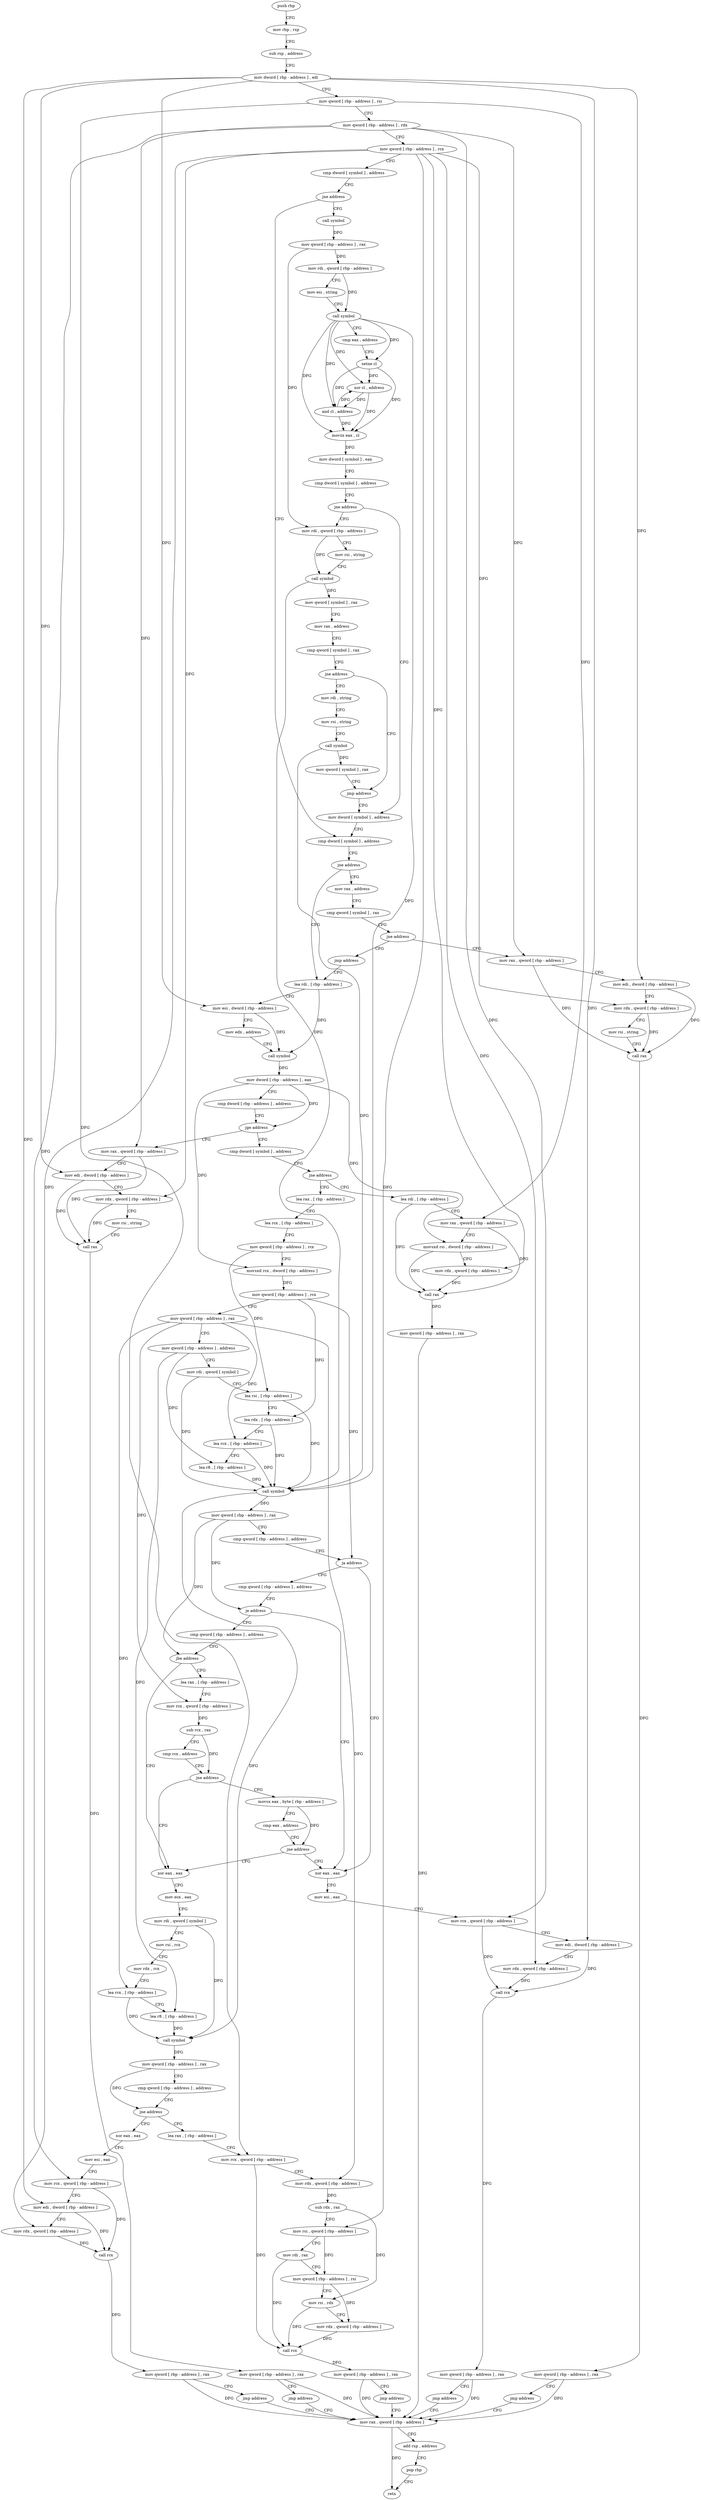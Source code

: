 digraph "func" {
"4217472" [label = "push rbp" ]
"4217473" [label = "mov rbp , rsp" ]
"4217476" [label = "sub rsp , address" ]
"4217483" [label = "mov dword [ rbp - address ] , edi" ]
"4217486" [label = "mov qword [ rbp - address ] , rsi" ]
"4217490" [label = "mov qword [ rbp - address ] , rdx" ]
"4217494" [label = "mov qword [ rbp - address ] , rcx" ]
"4217498" [label = "cmp dword [ symbol ] , address" ]
"4217506" [label = "jne address" ]
"4217668" [label = "cmp dword [ symbol ] , address" ]
"4217512" [label = "call symbol" ]
"4217676" [label = "jne address" ]
"4217740" [label = "lea rdi , [ rbp - address ]" ]
"4217682" [label = "mov rax , address" ]
"4217517" [label = "mov qword [ rbp - address ] , rax" ]
"4217521" [label = "mov rdi , qword [ rbp - address ]" ]
"4217525" [label = "mov esi , string" ]
"4217530" [label = "call symbol" ]
"4217535" [label = "cmp eax , address" ]
"4217538" [label = "setne cl" ]
"4217541" [label = "xor cl , address" ]
"4217544" [label = "and cl , address" ]
"4217547" [label = "movzx eax , cl" ]
"4217550" [label = "mov dword [ symbol ] , eax" ]
"4217557" [label = "cmp dword [ symbol ] , address" ]
"4217565" [label = "jne address" ]
"4217657" [label = "mov dword [ symbol ] , address" ]
"4217571" [label = "mov rdi , qword [ rbp - address ]" ]
"4217744" [label = "mov esi , dword [ rbp - address ]" ]
"4217747" [label = "mov edx , address" ]
"4217752" [label = "call symbol" ]
"4217757" [label = "mov dword [ rbp - address ] , eax" ]
"4217760" [label = "cmp dword [ rbp - address ] , address" ]
"4217764" [label = "jge address" ]
"4217802" [label = "cmp dword [ symbol ] , address" ]
"4217770" [label = "mov rax , qword [ rbp - address ]" ]
"4217689" [label = "cmp qword [ symbol ] , rax" ]
"4217697" [label = "jne address" ]
"4217735" [label = "jmp address" ]
"4217703" [label = "mov rax , qword [ rbp - address ]" ]
"4217575" [label = "mov rsi , string" ]
"4217585" [label = "call symbol" ]
"4217590" [label = "mov qword [ symbol ] , rax" ]
"4217598" [label = "mov rax , address" ]
"4217605" [label = "cmp qword [ symbol ] , rax" ]
"4217613" [label = "jne address" ]
"4217652" [label = "jmp address" ]
"4217619" [label = "mov rdi , string" ]
"4217810" [label = "jne address" ]
"4218111" [label = "lea rdi , [ rbp - address ]" ]
"4217816" [label = "lea rax , [ rbp - address ]" ]
"4217774" [label = "mov edi , dword [ rbp - address ]" ]
"4217777" [label = "mov rdx , qword [ rbp - address ]" ]
"4217781" [label = "mov rsi , string" ]
"4217791" [label = "call rax" ]
"4217793" [label = "mov qword [ rbp - address ] , rax" ]
"4217797" [label = "jmp address" ]
"4218133" [label = "mov rax , qword [ rbp - address ]" ]
"4217707" [label = "mov edi , dword [ rbp - address ]" ]
"4217710" [label = "mov rdx , qword [ rbp - address ]" ]
"4217714" [label = "mov rsi , string" ]
"4217724" [label = "call rax" ]
"4217726" [label = "mov qword [ rbp - address ] , rax" ]
"4217730" [label = "jmp address" ]
"4217629" [label = "mov rsi , string" ]
"4217639" [label = "call symbol" ]
"4217644" [label = "mov qword [ symbol ] , rax" ]
"4218115" [label = "mov rax , qword [ rbp - address ]" ]
"4218119" [label = "movsxd rsi , dword [ rbp - address ]" ]
"4218123" [label = "mov rdx , qword [ rbp - address ]" ]
"4218127" [label = "call rax" ]
"4218129" [label = "mov qword [ rbp - address ] , rax" ]
"4217820" [label = "lea rcx , [ rbp - address ]" ]
"4217824" [label = "mov qword [ rbp - address ] , rcx" ]
"4217828" [label = "movsxd rcx , dword [ rbp - address ]" ]
"4217832" [label = "mov qword [ rbp - address ] , rcx" ]
"4217836" [label = "mov qword [ rbp - address ] , rax" ]
"4217840" [label = "mov qword [ rbp - address ] , address" ]
"4217848" [label = "mov rdi , qword [ symbol ]" ]
"4217856" [label = "lea rsi , [ rbp - address ]" ]
"4217860" [label = "lea rdx , [ rbp - address ]" ]
"4217864" [label = "lea rcx , [ rbp - address ]" ]
"4217868" [label = "lea r8 , [ rbp - address ]" ]
"4217872" [label = "call symbol" ]
"4217877" [label = "mov qword [ rbp - address ] , rax" ]
"4217884" [label = "cmp qword [ rbp - address ] , address" ]
"4217889" [label = "ja address" ]
"4217957" [label = "xor eax , eax" ]
"4217895" [label = "cmp qword [ rbp - address ] , address" ]
"4218137" [label = "add rsp , address" ]
"4218144" [label = "pop rbp" ]
"4218145" [label = "retn" ]
"4217959" [label = "mov esi , eax" ]
"4217961" [label = "mov rcx , qword [ rbp - address ]" ]
"4217965" [label = "mov edi , dword [ rbp - address ]" ]
"4217968" [label = "mov rdx , qword [ rbp - address ]" ]
"4217972" [label = "call rcx" ]
"4217974" [label = "mov qword [ rbp - address ] , rax" ]
"4217978" [label = "jmp address" ]
"4217903" [label = "je address" ]
"4217909" [label = "cmp qword [ rbp - address ] , address" ]
"4217917" [label = "jbe address" ]
"4217983" [label = "xor eax , eax" ]
"4217923" [label = "lea rax , [ rbp - address ]" ]
"4217985" [label = "mov ecx , eax" ]
"4217987" [label = "mov rdi , qword [ symbol ]" ]
"4217995" [label = "mov rsi , rcx" ]
"4217998" [label = "mov rdx , rcx" ]
"4218001" [label = "lea rcx , [ rbp - address ]" ]
"4218005" [label = "lea r8 , [ rbp - address ]" ]
"4218009" [label = "call symbol" ]
"4218014" [label = "mov qword [ rbp - address ] , rax" ]
"4218021" [label = "cmp qword [ rbp - address ] , address" ]
"4218029" [label = "jne address" ]
"4218061" [label = "lea rax , [ rbp - address ]" ]
"4218035" [label = "xor eax , eax" ]
"4217927" [label = "mov rcx , qword [ rbp - address ]" ]
"4217931" [label = "sub rcx , rax" ]
"4217934" [label = "cmp rcx , address" ]
"4217938" [label = "jne address" ]
"4217944" [label = "movsx eax , byte [ rbp - address ]" ]
"4218065" [label = "mov rcx , qword [ rbp - address ]" ]
"4218069" [label = "mov rdx , qword [ rbp - address ]" ]
"4218073" [label = "sub rdx , rax" ]
"4218076" [label = "mov rsi , qword [ rbp - address ]" ]
"4218080" [label = "mov rdi , rax" ]
"4218083" [label = "mov qword [ rbp - address ] , rsi" ]
"4218090" [label = "mov rsi , rdx" ]
"4218093" [label = "mov rdx , qword [ rbp - address ]" ]
"4218100" [label = "call rcx" ]
"4218102" [label = "mov qword [ rbp - address ] , rax" ]
"4218106" [label = "jmp address" ]
"4218037" [label = "mov esi , eax" ]
"4218039" [label = "mov rcx , qword [ rbp - address ]" ]
"4218043" [label = "mov edi , dword [ rbp - address ]" ]
"4218046" [label = "mov rdx , qword [ rbp - address ]" ]
"4218050" [label = "call rcx" ]
"4218052" [label = "mov qword [ rbp - address ] , rax" ]
"4218056" [label = "jmp address" ]
"4217948" [label = "cmp eax , address" ]
"4217951" [label = "jne address" ]
"4217472" -> "4217473" [ label = "CFG" ]
"4217473" -> "4217476" [ label = "CFG" ]
"4217476" -> "4217483" [ label = "CFG" ]
"4217483" -> "4217486" [ label = "CFG" ]
"4217483" -> "4217744" [ label = "DFG" ]
"4217483" -> "4217774" [ label = "DFG" ]
"4217483" -> "4217707" [ label = "DFG" ]
"4217483" -> "4217965" [ label = "DFG" ]
"4217483" -> "4218043" [ label = "DFG" ]
"4217486" -> "4217490" [ label = "CFG" ]
"4217486" -> "4218115" [ label = "DFG" ]
"4217486" -> "4218065" [ label = "DFG" ]
"4217490" -> "4217494" [ label = "CFG" ]
"4217490" -> "4217770" [ label = "DFG" ]
"4217490" -> "4217703" [ label = "DFG" ]
"4217490" -> "4217961" [ label = "DFG" ]
"4217490" -> "4218039" [ label = "DFG" ]
"4217494" -> "4217498" [ label = "CFG" ]
"4217494" -> "4217777" [ label = "DFG" ]
"4217494" -> "4217710" [ label = "DFG" ]
"4217494" -> "4218123" [ label = "DFG" ]
"4217494" -> "4217968" [ label = "DFG" ]
"4217494" -> "4218076" [ label = "DFG" ]
"4217494" -> "4218046" [ label = "DFG" ]
"4217498" -> "4217506" [ label = "CFG" ]
"4217506" -> "4217668" [ label = "CFG" ]
"4217506" -> "4217512" [ label = "CFG" ]
"4217668" -> "4217676" [ label = "CFG" ]
"4217512" -> "4217517" [ label = "DFG" ]
"4217676" -> "4217740" [ label = "CFG" ]
"4217676" -> "4217682" [ label = "CFG" ]
"4217740" -> "4217744" [ label = "CFG" ]
"4217740" -> "4217752" [ label = "DFG" ]
"4217682" -> "4217689" [ label = "CFG" ]
"4217517" -> "4217521" [ label = "DFG" ]
"4217517" -> "4217571" [ label = "DFG" ]
"4217521" -> "4217525" [ label = "CFG" ]
"4217521" -> "4217530" [ label = "DFG" ]
"4217525" -> "4217530" [ label = "CFG" ]
"4217530" -> "4217535" [ label = "CFG" ]
"4217530" -> "4217538" [ label = "DFG" ]
"4217530" -> "4217541" [ label = "DFG" ]
"4217530" -> "4217544" [ label = "DFG" ]
"4217530" -> "4217547" [ label = "DFG" ]
"4217530" -> "4217872" [ label = "DFG" ]
"4217535" -> "4217538" [ label = "CFG" ]
"4217538" -> "4217541" [ label = "DFG" ]
"4217538" -> "4217544" [ label = "DFG" ]
"4217538" -> "4217547" [ label = "DFG" ]
"4217541" -> "4217544" [ label = "DFG" ]
"4217541" -> "4217547" [ label = "DFG" ]
"4217544" -> "4217547" [ label = "DFG" ]
"4217544" -> "4217541" [ label = "DFG" ]
"4217547" -> "4217550" [ label = "DFG" ]
"4217550" -> "4217557" [ label = "CFG" ]
"4217557" -> "4217565" [ label = "CFG" ]
"4217565" -> "4217657" [ label = "CFG" ]
"4217565" -> "4217571" [ label = "CFG" ]
"4217657" -> "4217668" [ label = "CFG" ]
"4217571" -> "4217575" [ label = "CFG" ]
"4217571" -> "4217585" [ label = "DFG" ]
"4217744" -> "4217747" [ label = "CFG" ]
"4217744" -> "4217752" [ label = "DFG" ]
"4217747" -> "4217752" [ label = "CFG" ]
"4217752" -> "4217757" [ label = "DFG" ]
"4217757" -> "4217760" [ label = "CFG" ]
"4217757" -> "4217764" [ label = "DFG" ]
"4217757" -> "4218119" [ label = "DFG" ]
"4217757" -> "4217828" [ label = "DFG" ]
"4217760" -> "4217764" [ label = "CFG" ]
"4217764" -> "4217802" [ label = "CFG" ]
"4217764" -> "4217770" [ label = "CFG" ]
"4217802" -> "4217810" [ label = "CFG" ]
"4217770" -> "4217774" [ label = "CFG" ]
"4217770" -> "4217791" [ label = "DFG" ]
"4217689" -> "4217697" [ label = "CFG" ]
"4217697" -> "4217735" [ label = "CFG" ]
"4217697" -> "4217703" [ label = "CFG" ]
"4217735" -> "4217740" [ label = "CFG" ]
"4217703" -> "4217707" [ label = "CFG" ]
"4217703" -> "4217724" [ label = "DFG" ]
"4217575" -> "4217585" [ label = "CFG" ]
"4217585" -> "4217590" [ label = "DFG" ]
"4217585" -> "4217872" [ label = "DFG" ]
"4217590" -> "4217598" [ label = "CFG" ]
"4217598" -> "4217605" [ label = "CFG" ]
"4217605" -> "4217613" [ label = "CFG" ]
"4217613" -> "4217652" [ label = "CFG" ]
"4217613" -> "4217619" [ label = "CFG" ]
"4217652" -> "4217657" [ label = "CFG" ]
"4217619" -> "4217629" [ label = "CFG" ]
"4217810" -> "4218111" [ label = "CFG" ]
"4217810" -> "4217816" [ label = "CFG" ]
"4218111" -> "4218115" [ label = "CFG" ]
"4218111" -> "4218127" [ label = "DFG" ]
"4217816" -> "4217820" [ label = "CFG" ]
"4217774" -> "4217777" [ label = "CFG" ]
"4217774" -> "4217791" [ label = "DFG" ]
"4217777" -> "4217781" [ label = "CFG" ]
"4217777" -> "4217791" [ label = "DFG" ]
"4217781" -> "4217791" [ label = "CFG" ]
"4217791" -> "4217793" [ label = "DFG" ]
"4217793" -> "4217797" [ label = "CFG" ]
"4217793" -> "4218133" [ label = "DFG" ]
"4217797" -> "4218133" [ label = "CFG" ]
"4218133" -> "4218137" [ label = "CFG" ]
"4218133" -> "4218145" [ label = "DFG" ]
"4217707" -> "4217710" [ label = "CFG" ]
"4217707" -> "4217724" [ label = "DFG" ]
"4217710" -> "4217714" [ label = "CFG" ]
"4217710" -> "4217724" [ label = "DFG" ]
"4217714" -> "4217724" [ label = "CFG" ]
"4217724" -> "4217726" [ label = "DFG" ]
"4217726" -> "4217730" [ label = "CFG" ]
"4217726" -> "4218133" [ label = "DFG" ]
"4217730" -> "4218133" [ label = "CFG" ]
"4217629" -> "4217639" [ label = "CFG" ]
"4217639" -> "4217644" [ label = "DFG" ]
"4217639" -> "4217872" [ label = "DFG" ]
"4217644" -> "4217652" [ label = "CFG" ]
"4218115" -> "4218119" [ label = "CFG" ]
"4218115" -> "4218127" [ label = "DFG" ]
"4218119" -> "4218123" [ label = "CFG" ]
"4218119" -> "4218127" [ label = "DFG" ]
"4218123" -> "4218127" [ label = "DFG" ]
"4218127" -> "4218129" [ label = "DFG" ]
"4218129" -> "4218133" [ label = "DFG" ]
"4217820" -> "4217824" [ label = "CFG" ]
"4217824" -> "4217828" [ label = "CFG" ]
"4217824" -> "4217856" [ label = "DFG" ]
"4217828" -> "4217832" [ label = "DFG" ]
"4217832" -> "4217836" [ label = "CFG" ]
"4217832" -> "4217889" [ label = "DFG" ]
"4217832" -> "4217860" [ label = "DFG" ]
"4217836" -> "4217840" [ label = "CFG" ]
"4217836" -> "4217927" [ label = "DFG" ]
"4217836" -> "4218069" [ label = "DFG" ]
"4217836" -> "4217864" [ label = "DFG" ]
"4217836" -> "4218001" [ label = "DFG" ]
"4217840" -> "4217848" [ label = "CFG" ]
"4217840" -> "4217868" [ label = "DFG" ]
"4217840" -> "4218005" [ label = "DFG" ]
"4217848" -> "4217856" [ label = "CFG" ]
"4217848" -> "4217872" [ label = "DFG" ]
"4217856" -> "4217860" [ label = "CFG" ]
"4217856" -> "4217872" [ label = "DFG" ]
"4217860" -> "4217864" [ label = "CFG" ]
"4217860" -> "4217872" [ label = "DFG" ]
"4217864" -> "4217868" [ label = "CFG" ]
"4217864" -> "4217872" [ label = "DFG" ]
"4217868" -> "4217872" [ label = "DFG" ]
"4217872" -> "4217877" [ label = "DFG" ]
"4217872" -> "4218009" [ label = "DFG" ]
"4217877" -> "4217884" [ label = "CFG" ]
"4217877" -> "4217903" [ label = "DFG" ]
"4217877" -> "4217917" [ label = "DFG" ]
"4217884" -> "4217889" [ label = "CFG" ]
"4217889" -> "4217957" [ label = "CFG" ]
"4217889" -> "4217895" [ label = "CFG" ]
"4217957" -> "4217959" [ label = "CFG" ]
"4217895" -> "4217903" [ label = "CFG" ]
"4218137" -> "4218144" [ label = "CFG" ]
"4218144" -> "4218145" [ label = "CFG" ]
"4217959" -> "4217961" [ label = "CFG" ]
"4217961" -> "4217965" [ label = "CFG" ]
"4217961" -> "4217972" [ label = "DFG" ]
"4217965" -> "4217968" [ label = "CFG" ]
"4217965" -> "4217972" [ label = "DFG" ]
"4217968" -> "4217972" [ label = "DFG" ]
"4217972" -> "4217974" [ label = "DFG" ]
"4217974" -> "4217978" [ label = "CFG" ]
"4217974" -> "4218133" [ label = "DFG" ]
"4217978" -> "4218133" [ label = "CFG" ]
"4217903" -> "4217957" [ label = "CFG" ]
"4217903" -> "4217909" [ label = "CFG" ]
"4217909" -> "4217917" [ label = "CFG" ]
"4217917" -> "4217983" [ label = "CFG" ]
"4217917" -> "4217923" [ label = "CFG" ]
"4217983" -> "4217985" [ label = "CFG" ]
"4217923" -> "4217927" [ label = "CFG" ]
"4217985" -> "4217987" [ label = "CFG" ]
"4217987" -> "4217995" [ label = "CFG" ]
"4217987" -> "4218009" [ label = "DFG" ]
"4217995" -> "4217998" [ label = "CFG" ]
"4217998" -> "4218001" [ label = "CFG" ]
"4218001" -> "4218005" [ label = "CFG" ]
"4218001" -> "4218009" [ label = "DFG" ]
"4218005" -> "4218009" [ label = "DFG" ]
"4218009" -> "4218014" [ label = "DFG" ]
"4218014" -> "4218021" [ label = "CFG" ]
"4218014" -> "4218029" [ label = "DFG" ]
"4218021" -> "4218029" [ label = "CFG" ]
"4218029" -> "4218061" [ label = "CFG" ]
"4218029" -> "4218035" [ label = "CFG" ]
"4218061" -> "4218065" [ label = "CFG" ]
"4218035" -> "4218037" [ label = "CFG" ]
"4217927" -> "4217931" [ label = "DFG" ]
"4217931" -> "4217934" [ label = "CFG" ]
"4217931" -> "4217938" [ label = "DFG" ]
"4217934" -> "4217938" [ label = "CFG" ]
"4217938" -> "4217983" [ label = "CFG" ]
"4217938" -> "4217944" [ label = "CFG" ]
"4217944" -> "4217948" [ label = "CFG" ]
"4217944" -> "4217951" [ label = "DFG" ]
"4218065" -> "4218069" [ label = "CFG" ]
"4218065" -> "4218100" [ label = "DFG" ]
"4218069" -> "4218073" [ label = "DFG" ]
"4218073" -> "4218076" [ label = "CFG" ]
"4218073" -> "4218090" [ label = "DFG" ]
"4218076" -> "4218080" [ label = "CFG" ]
"4218076" -> "4218083" [ label = "DFG" ]
"4218080" -> "4218083" [ label = "CFG" ]
"4218080" -> "4218100" [ label = "DFG" ]
"4218083" -> "4218090" [ label = "CFG" ]
"4218083" -> "4218093" [ label = "DFG" ]
"4218090" -> "4218093" [ label = "CFG" ]
"4218090" -> "4218100" [ label = "DFG" ]
"4218093" -> "4218100" [ label = "DFG" ]
"4218100" -> "4218102" [ label = "DFG" ]
"4218102" -> "4218106" [ label = "CFG" ]
"4218102" -> "4218133" [ label = "DFG" ]
"4218106" -> "4218133" [ label = "CFG" ]
"4218037" -> "4218039" [ label = "CFG" ]
"4218039" -> "4218043" [ label = "CFG" ]
"4218039" -> "4218050" [ label = "DFG" ]
"4218043" -> "4218046" [ label = "CFG" ]
"4218043" -> "4218050" [ label = "DFG" ]
"4218046" -> "4218050" [ label = "DFG" ]
"4218050" -> "4218052" [ label = "DFG" ]
"4218052" -> "4218056" [ label = "CFG" ]
"4218052" -> "4218133" [ label = "DFG" ]
"4218056" -> "4218133" [ label = "CFG" ]
"4217948" -> "4217951" [ label = "CFG" ]
"4217951" -> "4217983" [ label = "CFG" ]
"4217951" -> "4217957" [ label = "CFG" ]
}

